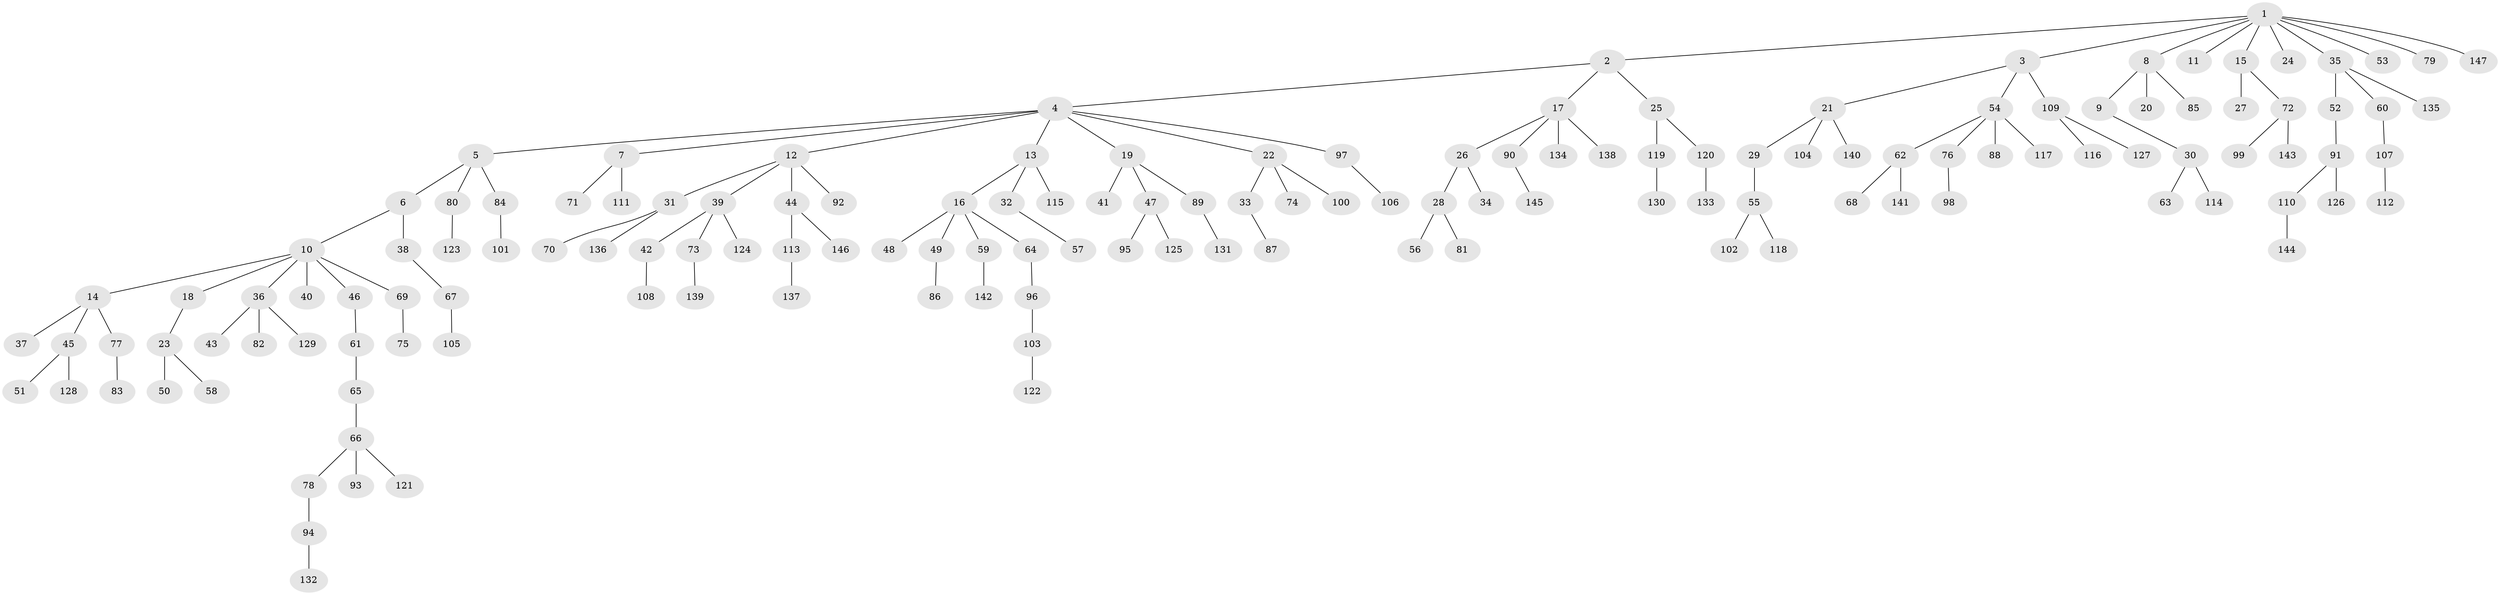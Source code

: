 // Generated by graph-tools (version 1.1) at 2025/53/03/09/25 04:53:29]
// undirected, 147 vertices, 146 edges
graph export_dot {
graph [start="1"]
  node [color=gray90,style=filled];
  1;
  2;
  3;
  4;
  5;
  6;
  7;
  8;
  9;
  10;
  11;
  12;
  13;
  14;
  15;
  16;
  17;
  18;
  19;
  20;
  21;
  22;
  23;
  24;
  25;
  26;
  27;
  28;
  29;
  30;
  31;
  32;
  33;
  34;
  35;
  36;
  37;
  38;
  39;
  40;
  41;
  42;
  43;
  44;
  45;
  46;
  47;
  48;
  49;
  50;
  51;
  52;
  53;
  54;
  55;
  56;
  57;
  58;
  59;
  60;
  61;
  62;
  63;
  64;
  65;
  66;
  67;
  68;
  69;
  70;
  71;
  72;
  73;
  74;
  75;
  76;
  77;
  78;
  79;
  80;
  81;
  82;
  83;
  84;
  85;
  86;
  87;
  88;
  89;
  90;
  91;
  92;
  93;
  94;
  95;
  96;
  97;
  98;
  99;
  100;
  101;
  102;
  103;
  104;
  105;
  106;
  107;
  108;
  109;
  110;
  111;
  112;
  113;
  114;
  115;
  116;
  117;
  118;
  119;
  120;
  121;
  122;
  123;
  124;
  125;
  126;
  127;
  128;
  129;
  130;
  131;
  132;
  133;
  134;
  135;
  136;
  137;
  138;
  139;
  140;
  141;
  142;
  143;
  144;
  145;
  146;
  147;
  1 -- 2;
  1 -- 3;
  1 -- 8;
  1 -- 11;
  1 -- 15;
  1 -- 24;
  1 -- 35;
  1 -- 53;
  1 -- 79;
  1 -- 147;
  2 -- 4;
  2 -- 17;
  2 -- 25;
  3 -- 21;
  3 -- 54;
  3 -- 109;
  4 -- 5;
  4 -- 7;
  4 -- 12;
  4 -- 13;
  4 -- 19;
  4 -- 22;
  4 -- 97;
  5 -- 6;
  5 -- 80;
  5 -- 84;
  6 -- 10;
  6 -- 38;
  7 -- 71;
  7 -- 111;
  8 -- 9;
  8 -- 20;
  8 -- 85;
  9 -- 30;
  10 -- 14;
  10 -- 18;
  10 -- 36;
  10 -- 40;
  10 -- 46;
  10 -- 69;
  12 -- 31;
  12 -- 39;
  12 -- 44;
  12 -- 92;
  13 -- 16;
  13 -- 32;
  13 -- 115;
  14 -- 37;
  14 -- 45;
  14 -- 77;
  15 -- 27;
  15 -- 72;
  16 -- 48;
  16 -- 49;
  16 -- 59;
  16 -- 64;
  17 -- 26;
  17 -- 90;
  17 -- 134;
  17 -- 138;
  18 -- 23;
  19 -- 41;
  19 -- 47;
  19 -- 89;
  21 -- 29;
  21 -- 104;
  21 -- 140;
  22 -- 33;
  22 -- 74;
  22 -- 100;
  23 -- 50;
  23 -- 58;
  25 -- 119;
  25 -- 120;
  26 -- 28;
  26 -- 34;
  28 -- 56;
  28 -- 81;
  29 -- 55;
  30 -- 63;
  30 -- 114;
  31 -- 70;
  31 -- 136;
  32 -- 57;
  33 -- 87;
  35 -- 52;
  35 -- 60;
  35 -- 135;
  36 -- 43;
  36 -- 82;
  36 -- 129;
  38 -- 67;
  39 -- 42;
  39 -- 73;
  39 -- 124;
  42 -- 108;
  44 -- 113;
  44 -- 146;
  45 -- 51;
  45 -- 128;
  46 -- 61;
  47 -- 95;
  47 -- 125;
  49 -- 86;
  52 -- 91;
  54 -- 62;
  54 -- 76;
  54 -- 88;
  54 -- 117;
  55 -- 102;
  55 -- 118;
  59 -- 142;
  60 -- 107;
  61 -- 65;
  62 -- 68;
  62 -- 141;
  64 -- 96;
  65 -- 66;
  66 -- 78;
  66 -- 93;
  66 -- 121;
  67 -- 105;
  69 -- 75;
  72 -- 99;
  72 -- 143;
  73 -- 139;
  76 -- 98;
  77 -- 83;
  78 -- 94;
  80 -- 123;
  84 -- 101;
  89 -- 131;
  90 -- 145;
  91 -- 110;
  91 -- 126;
  94 -- 132;
  96 -- 103;
  97 -- 106;
  103 -- 122;
  107 -- 112;
  109 -- 116;
  109 -- 127;
  110 -- 144;
  113 -- 137;
  119 -- 130;
  120 -- 133;
}
